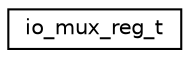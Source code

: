 digraph "Graphical Class Hierarchy"
{
  edge [fontname="Helvetica",fontsize="10",labelfontname="Helvetica",labelfontsize="10"];
  node [fontname="Helvetica",fontsize="10",shape=record];
  rankdir="LR";
  Node0 [label="io_mux_reg_t",height=0.2,width=0.4,color="black", fillcolor="white", style="filled",URL="$structio__mux__reg__t.html"];
}
